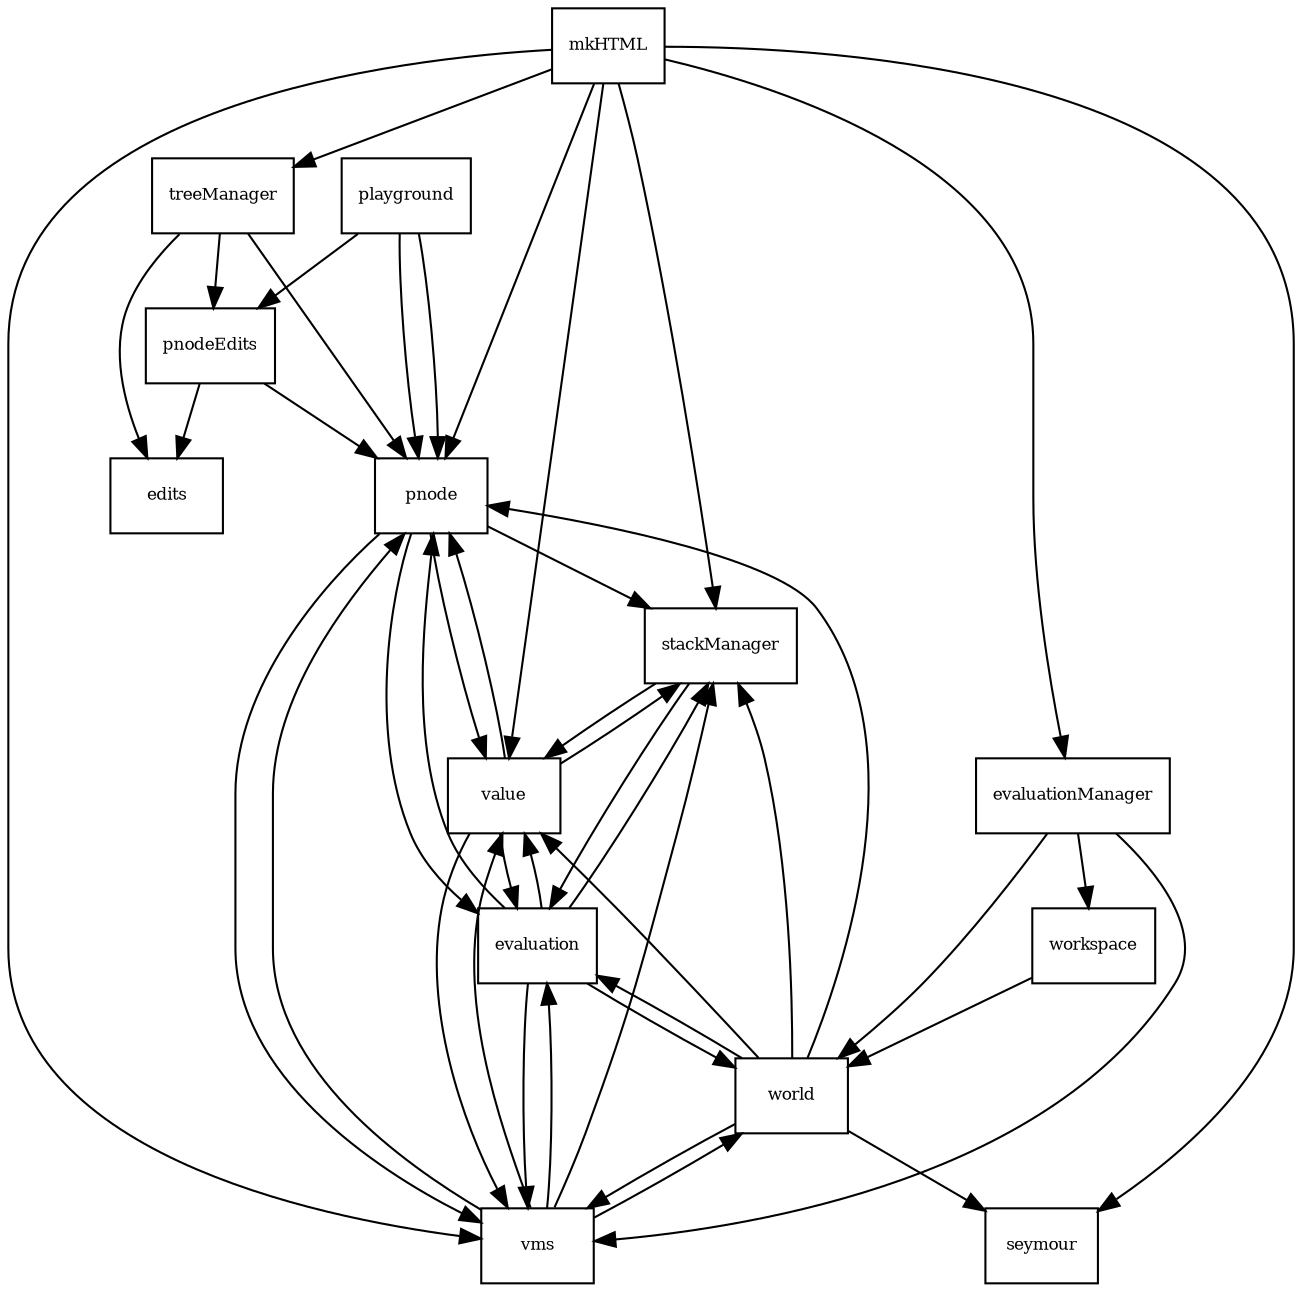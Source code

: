 digraph Depends {

   gsize="8,6"; ratio=fill;
   node[fontsize=8, shape=rectangle];

   //mkHTML -> assert ;
   //mkHTML -> collections ;
   mkHTML -> pnode ;
   mkHTML -> treeManager ;
   mkHTML -> evaluationManager ;
   mkHTML -> stackManager ;
   mkHTML -> vms ;
   mkHTML -> value ;
   mkHTML -> seymour ;

   //edits -> assert ;
   //edits -> collections ;

   
   //evaluation -> assert ;
   //evaluation -> collections ;
   evaluation -> stackManager ;
   evaluation -> pnode ;
   evaluation -> value ;
   evaluation -> vms ;
   evaluation -> world ;

   evaluationManager -> vms ;
   evaluationManager -> workspace ;
   evaluationManager -> world ;

   //pageManipulation -> assert ;
   //pageManipulation -> collections ;

   //playground -> assert ;
   //playground -> collections ;
   playground -> pnode ;
   playground -> pnode ;
   playground -> pnodeEdits ;


   //pnode -> assert ;
   //pnode -> collections ;
   pnode -> evaluation ;
   pnode -> stackManager ;
   pnode -> vms ;
   pnode -> value ;

   //pnodeEdits -> assert ;
   //pnodeEdits -> collections ;
   pnodeEdits -> edits ;
   pnodeEdits -> pnode ;

   stackManager -> evaluation ;
   stackManager -> value ;

   //treeManager -> asssert ;
   //treeManager -> collections ;
   treeManager -> edits ;
   treeManager -> pnode ;
   treeManager -> pnodeEdits ;

   //turtleTest -> seymour ;

   //value -> assert ;
   //value -> collections ;
   value -> evaluation ;
   value -> pnode ;
   value -> stackManager ;
   value -> vms ;

   //vms -> assert ;
   //vms -> collections ;
   vms -> evaluation ;
   vms -> pnode ;
   vms -> stackManager ;
   vms -> value ;
   vms -> world ;

   workspace -> world ;

   //world -> assert ;
   //world -> collections ;
   world -> evaluation ;
   world -> pnode ;
   world -> seymour ;
   world -> stackManager ;
   world -> value ;
   world -> vms ;
}
